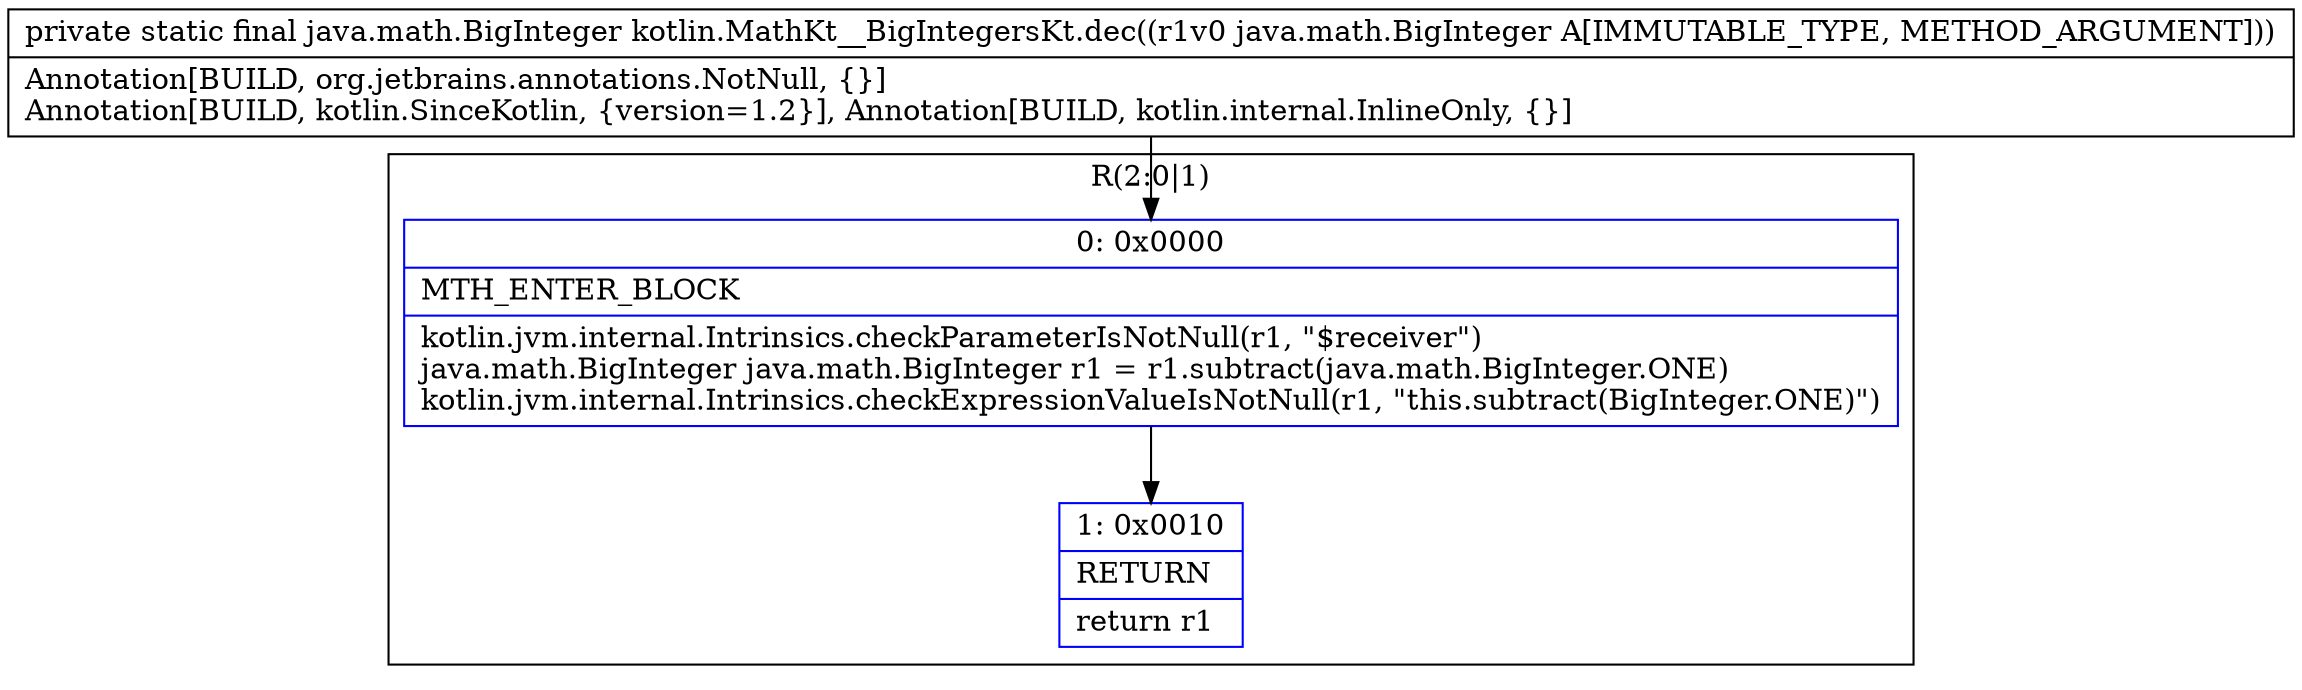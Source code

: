 digraph "CFG forkotlin.MathKt__BigIntegersKt.dec(Ljava\/math\/BigInteger;)Ljava\/math\/BigInteger;" {
subgraph cluster_Region_1150420376 {
label = "R(2:0|1)";
node [shape=record,color=blue];
Node_0 [shape=record,label="{0\:\ 0x0000|MTH_ENTER_BLOCK\l|kotlin.jvm.internal.Intrinsics.checkParameterIsNotNull(r1, \"$receiver\")\ljava.math.BigInteger java.math.BigInteger r1 = r1.subtract(java.math.BigInteger.ONE)\lkotlin.jvm.internal.Intrinsics.checkExpressionValueIsNotNull(r1, \"this.subtract(BigInteger.ONE)\")\l}"];
Node_1 [shape=record,label="{1\:\ 0x0010|RETURN\l|return r1\l}"];
}
MethodNode[shape=record,label="{private static final java.math.BigInteger kotlin.MathKt__BigIntegersKt.dec((r1v0 java.math.BigInteger A[IMMUTABLE_TYPE, METHOD_ARGUMENT]))  | Annotation[BUILD, org.jetbrains.annotations.NotNull, \{\}]\lAnnotation[BUILD, kotlin.SinceKotlin, \{version=1.2\}], Annotation[BUILD, kotlin.internal.InlineOnly, \{\}]\l}"];
MethodNode -> Node_0;
Node_0 -> Node_1;
}

